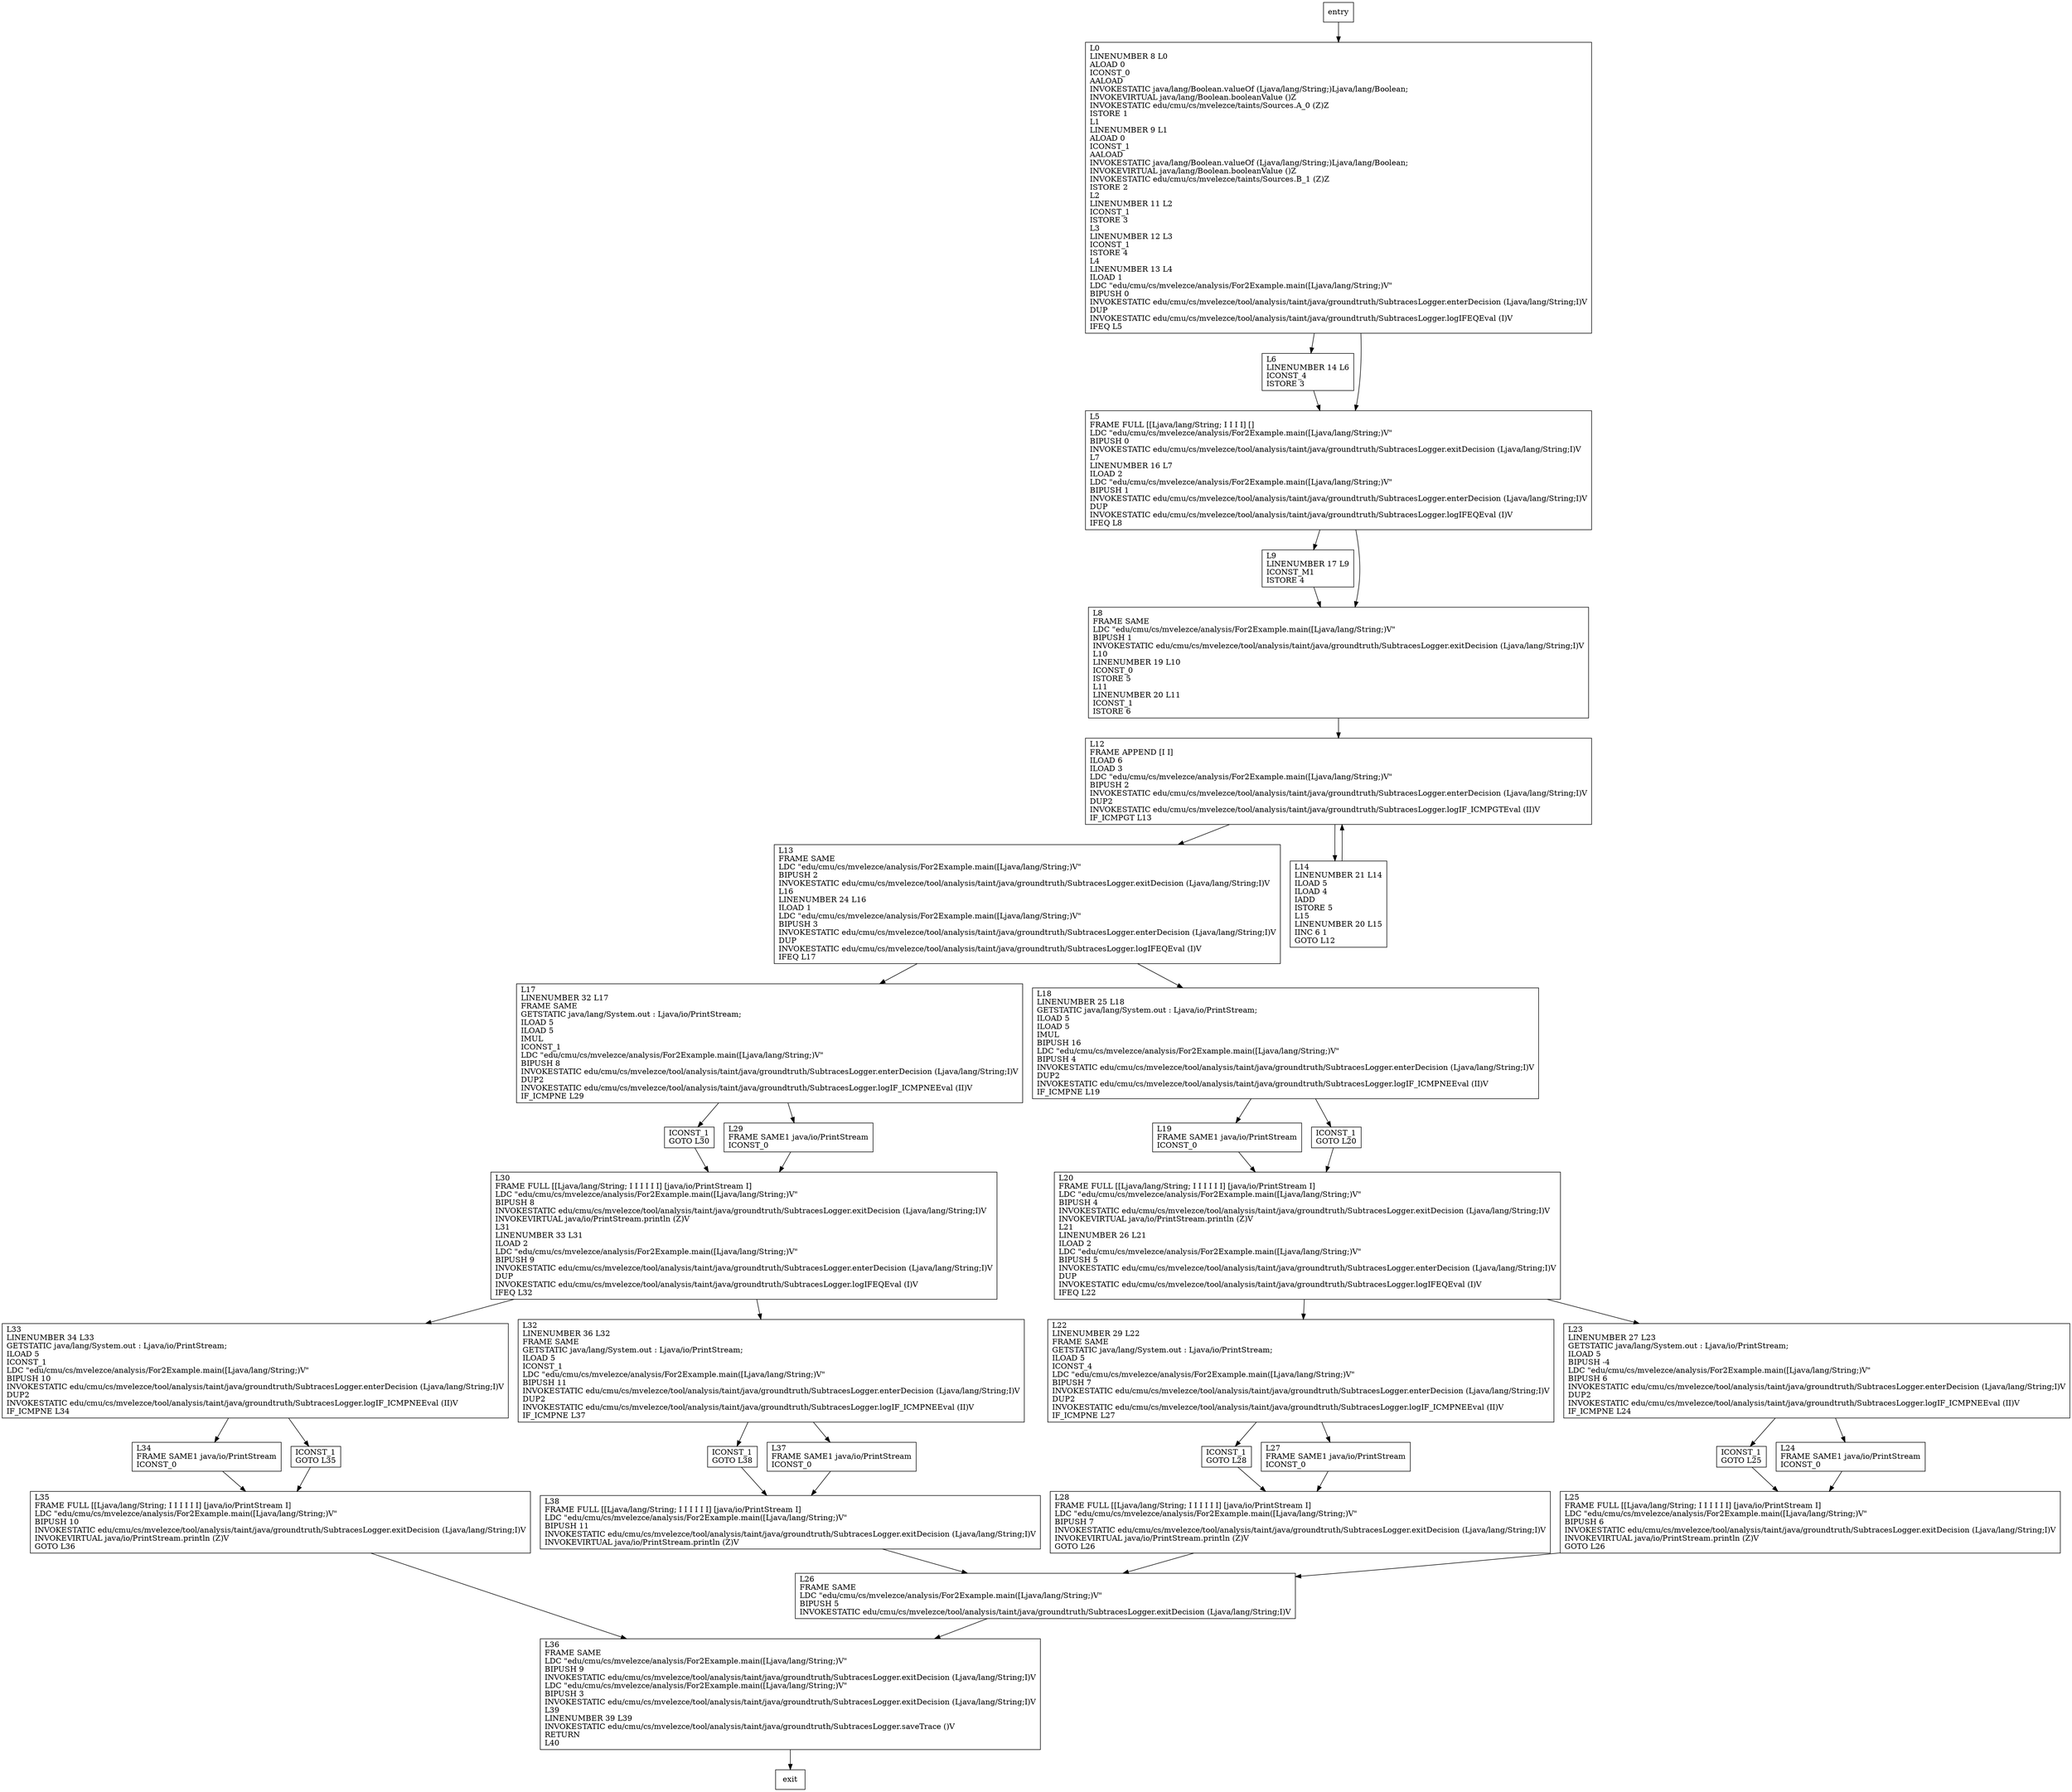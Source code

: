 digraph main {
node [shape=record];
179612254 [label="L6\lLINENUMBER 14 L6\lICONST_4\lISTORE 3\l"];
444380068 [label="L9\lLINENUMBER 17 L9\lICONST_M1\lISTORE 4\l"];
311765759 [label="L25\lFRAME FULL [[Ljava/lang/String; I I I I I I] [java/io/PrintStream I]\lLDC \"edu/cmu/cs/mvelezce/analysis/For2Example.main([Ljava/lang/String;)V\"\lBIPUSH 6\lINVOKESTATIC edu/cmu/cs/mvelezce/tool/analysis/taint/java/groundtruth/SubtracesLogger.exitDecision (Ljava/lang/String;I)V\lINVOKEVIRTUAL java/io/PrintStream.println (Z)V\lGOTO L26\l"];
1665967079 [label="L5\lFRAME FULL [[Ljava/lang/String; I I I I] []\lLDC \"edu/cmu/cs/mvelezce/analysis/For2Example.main([Ljava/lang/String;)V\"\lBIPUSH 0\lINVOKESTATIC edu/cmu/cs/mvelezce/tool/analysis/taint/java/groundtruth/SubtracesLogger.exitDecision (Ljava/lang/String;I)V\lL7\lLINENUMBER 16 L7\lILOAD 2\lLDC \"edu/cmu/cs/mvelezce/analysis/For2Example.main([Ljava/lang/String;)V\"\lBIPUSH 1\lINVOKESTATIC edu/cmu/cs/mvelezce/tool/analysis/taint/java/groundtruth/SubtracesLogger.enterDecision (Ljava/lang/String;I)V\lDUP\lINVOKESTATIC edu/cmu/cs/mvelezce/tool/analysis/taint/java/groundtruth/SubtracesLogger.logIFEQEval (I)V\lIFEQ L8\l"];
1651831324 [label="L17\lLINENUMBER 32 L17\lFRAME SAME\lGETSTATIC java/lang/System.out : Ljava/io/PrintStream;\lILOAD 5\lILOAD 5\lIMUL\lICONST_1\lLDC \"edu/cmu/cs/mvelezce/analysis/For2Example.main([Ljava/lang/String;)V\"\lBIPUSH 8\lINVOKESTATIC edu/cmu/cs/mvelezce/tool/analysis/taint/java/groundtruth/SubtracesLogger.enterDecision (Ljava/lang/String;I)V\lDUP2\lINVOKESTATIC edu/cmu/cs/mvelezce/tool/analysis/taint/java/groundtruth/SubtracesLogger.logIF_ICMPNEEval (II)V\lIF_ICMPNE L29\l"];
493519750 [label="L13\lFRAME SAME\lLDC \"edu/cmu/cs/mvelezce/analysis/For2Example.main([Ljava/lang/String;)V\"\lBIPUSH 2\lINVOKESTATIC edu/cmu/cs/mvelezce/tool/analysis/taint/java/groundtruth/SubtracesLogger.exitDecision (Ljava/lang/String;I)V\lL16\lLINENUMBER 24 L16\lILOAD 1\lLDC \"edu/cmu/cs/mvelezce/analysis/For2Example.main([Ljava/lang/String;)V\"\lBIPUSH 3\lINVOKESTATIC edu/cmu/cs/mvelezce/tool/analysis/taint/java/groundtruth/SubtracesLogger.enterDecision (Ljava/lang/String;I)V\lDUP\lINVOKESTATIC edu/cmu/cs/mvelezce/tool/analysis/taint/java/groundtruth/SubtracesLogger.logIFEQEval (I)V\lIFEQ L17\l"];
2325213 [label="L19\lFRAME SAME1 java/io/PrintStream\lICONST_0\l"];
382788897 [label="L0\lLINENUMBER 8 L0\lALOAD 0\lICONST_0\lAALOAD\lINVOKESTATIC java/lang/Boolean.valueOf (Ljava/lang/String;)Ljava/lang/Boolean;\lINVOKEVIRTUAL java/lang/Boolean.booleanValue ()Z\lINVOKESTATIC edu/cmu/cs/mvelezce/taints/Sources.A_0 (Z)Z\lISTORE 1\lL1\lLINENUMBER 9 L1\lALOAD 0\lICONST_1\lAALOAD\lINVOKESTATIC java/lang/Boolean.valueOf (Ljava/lang/String;)Ljava/lang/Boolean;\lINVOKEVIRTUAL java/lang/Boolean.booleanValue ()Z\lINVOKESTATIC edu/cmu/cs/mvelezce/taints/Sources.B_1 (Z)Z\lISTORE 2\lL2\lLINENUMBER 11 L2\lICONST_1\lISTORE 3\lL3\lLINENUMBER 12 L3\lICONST_1\lISTORE 4\lL4\lLINENUMBER 13 L4\lILOAD 1\lLDC \"edu/cmu/cs/mvelezce/analysis/For2Example.main([Ljava/lang/String;)V\"\lBIPUSH 0\lINVOKESTATIC edu/cmu/cs/mvelezce/tool/analysis/taint/java/groundtruth/SubtracesLogger.enterDecision (Ljava/lang/String;I)V\lDUP\lINVOKESTATIC edu/cmu/cs/mvelezce/tool/analysis/taint/java/groundtruth/SubtracesLogger.logIFEQEval (I)V\lIFEQ L5\l"];
472479895 [label="L12\lFRAME APPEND [I I]\lILOAD 6\lILOAD 3\lLDC \"edu/cmu/cs/mvelezce/analysis/For2Example.main([Ljava/lang/String;)V\"\lBIPUSH 2\lINVOKESTATIC edu/cmu/cs/mvelezce/tool/analysis/taint/java/groundtruth/SubtracesLogger.enterDecision (Ljava/lang/String;I)V\lDUP2\lINVOKESTATIC edu/cmu/cs/mvelezce/tool/analysis/taint/java/groundtruth/SubtracesLogger.logIF_ICMPGTEval (II)V\lIF_ICMPGT L13\l"];
870369046 [label="L14\lLINENUMBER 21 L14\lILOAD 5\lILOAD 4\lIADD\lISTORE 5\lL15\lLINENUMBER 20 L15\lIINC 6 1\lGOTO L12\l"];
786669171 [label="L36\lFRAME SAME\lLDC \"edu/cmu/cs/mvelezce/analysis/For2Example.main([Ljava/lang/String;)V\"\lBIPUSH 9\lINVOKESTATIC edu/cmu/cs/mvelezce/tool/analysis/taint/java/groundtruth/SubtracesLogger.exitDecision (Ljava/lang/String;I)V\lLDC \"edu/cmu/cs/mvelezce/analysis/For2Example.main([Ljava/lang/String;)V\"\lBIPUSH 3\lINVOKESTATIC edu/cmu/cs/mvelezce/tool/analysis/taint/java/groundtruth/SubtracesLogger.exitDecision (Ljava/lang/String;I)V\lL39\lLINENUMBER 39 L39\lINVOKESTATIC edu/cmu/cs/mvelezce/tool/analysis/taint/java/groundtruth/SubtracesLogger.saveTrace ()V\lRETURN\lL40\l"];
2136347897 [label="L32\lLINENUMBER 36 L32\lFRAME SAME\lGETSTATIC java/lang/System.out : Ljava/io/PrintStream;\lILOAD 5\lICONST_1\lLDC \"edu/cmu/cs/mvelezce/analysis/For2Example.main([Ljava/lang/String;)V\"\lBIPUSH 11\lINVOKESTATIC edu/cmu/cs/mvelezce/tool/analysis/taint/java/groundtruth/SubtracesLogger.enterDecision (Ljava/lang/String;I)V\lDUP2\lINVOKESTATIC edu/cmu/cs/mvelezce/tool/analysis/taint/java/groundtruth/SubtracesLogger.logIF_ICMPNEEval (II)V\lIF_ICMPNE L37\l"];
2022290617 [label="ICONST_1\lGOTO L25\l"];
1744423762 [label="ICONST_1\lGOTO L38\l"];
1422262786 [label="L22\lLINENUMBER 29 L22\lFRAME SAME\lGETSTATIC java/lang/System.out : Ljava/io/PrintStream;\lILOAD 5\lICONST_4\lLDC \"edu/cmu/cs/mvelezce/analysis/For2Example.main([Ljava/lang/String;)V\"\lBIPUSH 7\lINVOKESTATIC edu/cmu/cs/mvelezce/tool/analysis/taint/java/groundtruth/SubtracesLogger.enterDecision (Ljava/lang/String;I)V\lDUP2\lINVOKESTATIC edu/cmu/cs/mvelezce/tool/analysis/taint/java/groundtruth/SubtracesLogger.logIF_ICMPNEEval (II)V\lIF_ICMPNE L27\l"];
48143526 [label="L38\lFRAME FULL [[Ljava/lang/String; I I I I I I] [java/io/PrintStream I]\lLDC \"edu/cmu/cs/mvelezce/analysis/For2Example.main([Ljava/lang/String;)V\"\lBIPUSH 11\lINVOKESTATIC edu/cmu/cs/mvelezce/tool/analysis/taint/java/groundtruth/SubtracesLogger.exitDecision (Ljava/lang/String;I)V\lINVOKEVIRTUAL java/io/PrintStream.println (Z)V\l"];
1493274349 [label="L26\lFRAME SAME\lLDC \"edu/cmu/cs/mvelezce/analysis/For2Example.main([Ljava/lang/String;)V\"\lBIPUSH 5\lINVOKESTATIC edu/cmu/cs/mvelezce/tool/analysis/taint/java/groundtruth/SubtracesLogger.exitDecision (Ljava/lang/String;I)V\l"];
185906698 [label="L8\lFRAME SAME\lLDC \"edu/cmu/cs/mvelezce/analysis/For2Example.main([Ljava/lang/String;)V\"\lBIPUSH 1\lINVOKESTATIC edu/cmu/cs/mvelezce/tool/analysis/taint/java/groundtruth/SubtracesLogger.exitDecision (Ljava/lang/String;I)V\lL10\lLINENUMBER 19 L10\lICONST_0\lISTORE 5\lL11\lLINENUMBER 20 L11\lICONST_1\lISTORE 6\l"];
902742789 [label="L18\lLINENUMBER 25 L18\lGETSTATIC java/lang/System.out : Ljava/io/PrintStream;\lILOAD 5\lILOAD 5\lIMUL\lBIPUSH 16\lLDC \"edu/cmu/cs/mvelezce/analysis/For2Example.main([Ljava/lang/String;)V\"\lBIPUSH 4\lINVOKESTATIC edu/cmu/cs/mvelezce/tool/analysis/taint/java/groundtruth/SubtracesLogger.enterDecision (Ljava/lang/String;I)V\lDUP2\lINVOKESTATIC edu/cmu/cs/mvelezce/tool/analysis/taint/java/groundtruth/SubtracesLogger.logIF_ICMPNEEval (II)V\lIF_ICMPNE L19\l"];
1816073816 [label="L34\lFRAME SAME1 java/io/PrintStream\lICONST_0\l"];
1336437944 [label="L23\lLINENUMBER 27 L23\lGETSTATIC java/lang/System.out : Ljava/io/PrintStream;\lILOAD 5\lBIPUSH -4\lLDC \"edu/cmu/cs/mvelezce/analysis/For2Example.main([Ljava/lang/String;)V\"\lBIPUSH 6\lINVOKESTATIC edu/cmu/cs/mvelezce/tool/analysis/taint/java/groundtruth/SubtracesLogger.enterDecision (Ljava/lang/String;I)V\lDUP2\lINVOKESTATIC edu/cmu/cs/mvelezce/tool/analysis/taint/java/groundtruth/SubtracesLogger.logIF_ICMPNEEval (II)V\lIF_ICMPNE L24\l"];
1990720701 [label="ICONST_1\lGOTO L28\l"];
224738881 [label="ICONST_1\lGOTO L30\l"];
1226616812 [label="ICONST_1\lGOTO L20\l"];
213729473 [label="L20\lFRAME FULL [[Ljava/lang/String; I I I I I I] [java/io/PrintStream I]\lLDC \"edu/cmu/cs/mvelezce/analysis/For2Example.main([Ljava/lang/String;)V\"\lBIPUSH 4\lINVOKESTATIC edu/cmu/cs/mvelezce/tool/analysis/taint/java/groundtruth/SubtracesLogger.exitDecision (Ljava/lang/String;I)V\lINVOKEVIRTUAL java/io/PrintStream.println (Z)V\lL21\lLINENUMBER 26 L21\lILOAD 2\lLDC \"edu/cmu/cs/mvelezce/analysis/For2Example.main([Ljava/lang/String;)V\"\lBIPUSH 5\lINVOKESTATIC edu/cmu/cs/mvelezce/tool/analysis/taint/java/groundtruth/SubtracesLogger.enterDecision (Ljava/lang/String;I)V\lDUP\lINVOKESTATIC edu/cmu/cs/mvelezce/tool/analysis/taint/java/groundtruth/SubtracesLogger.logIFEQEval (I)V\lIFEQ L22\l"];
286169474 [label="ICONST_1\lGOTO L35\l"];
1935707824 [label="L37\lFRAME SAME1 java/io/PrintStream\lICONST_0\l"];
508844065 [label="L24\lFRAME SAME1 java/io/PrintStream\lICONST_0\l"];
1208794670 [label="L33\lLINENUMBER 34 L33\lGETSTATIC java/lang/System.out : Ljava/io/PrintStream;\lILOAD 5\lICONST_1\lLDC \"edu/cmu/cs/mvelezce/analysis/For2Example.main([Ljava/lang/String;)V\"\lBIPUSH 10\lINVOKESTATIC edu/cmu/cs/mvelezce/tool/analysis/taint/java/groundtruth/SubtracesLogger.enterDecision (Ljava/lang/String;I)V\lDUP2\lINVOKESTATIC edu/cmu/cs/mvelezce/tool/analysis/taint/java/groundtruth/SubtracesLogger.logIF_ICMPNEEval (II)V\lIF_ICMPNE L34\l"];
1588635270 [label="L35\lFRAME FULL [[Ljava/lang/String; I I I I I I] [java/io/PrintStream I]\lLDC \"edu/cmu/cs/mvelezce/analysis/For2Example.main([Ljava/lang/String;)V\"\lBIPUSH 10\lINVOKESTATIC edu/cmu/cs/mvelezce/tool/analysis/taint/java/groundtruth/SubtracesLogger.exitDecision (Ljava/lang/String;I)V\lINVOKEVIRTUAL java/io/PrintStream.println (Z)V\lGOTO L36\l"];
997770883 [label="L30\lFRAME FULL [[Ljava/lang/String; I I I I I I] [java/io/PrintStream I]\lLDC \"edu/cmu/cs/mvelezce/analysis/For2Example.main([Ljava/lang/String;)V\"\lBIPUSH 8\lINVOKESTATIC edu/cmu/cs/mvelezce/tool/analysis/taint/java/groundtruth/SubtracesLogger.exitDecision (Ljava/lang/String;I)V\lINVOKEVIRTUAL java/io/PrintStream.println (Z)V\lL31\lLINENUMBER 33 L31\lILOAD 2\lLDC \"edu/cmu/cs/mvelezce/analysis/For2Example.main([Ljava/lang/String;)V\"\lBIPUSH 9\lINVOKESTATIC edu/cmu/cs/mvelezce/tool/analysis/taint/java/groundtruth/SubtracesLogger.enterDecision (Ljava/lang/String;I)V\lDUP\lINVOKESTATIC edu/cmu/cs/mvelezce/tool/analysis/taint/java/groundtruth/SubtracesLogger.logIFEQEval (I)V\lIFEQ L32\l"];
1128178348 [label="L27\lFRAME SAME1 java/io/PrintStream\lICONST_0\l"];
2140635066 [label="L28\lFRAME FULL [[Ljava/lang/String; I I I I I I] [java/io/PrintStream I]\lLDC \"edu/cmu/cs/mvelezce/analysis/For2Example.main([Ljava/lang/String;)V\"\lBIPUSH 7\lINVOKESTATIC edu/cmu/cs/mvelezce/tool/analysis/taint/java/groundtruth/SubtracesLogger.exitDecision (Ljava/lang/String;I)V\lINVOKEVIRTUAL java/io/PrintStream.println (Z)V\lGOTO L26\l"];
1148088421 [label="L29\lFRAME SAME1 java/io/PrintStream\lICONST_0\l"];
entry;
exit;
179612254 -> 1665967079;
444380068 -> 185906698;
311765759 -> 1493274349;
1665967079 -> 444380068;
1665967079 -> 185906698;
1651831324 -> 224738881;
1651831324 -> 1148088421;
493519750 -> 1651831324;
493519750 -> 902742789;
2325213 -> 213729473;
382788897 -> 179612254;
382788897 -> 1665967079;
472479895 -> 870369046;
472479895 -> 493519750;
870369046 -> 472479895;
786669171 -> exit;
2136347897 -> 1935707824;
2136347897 -> 1744423762;
2022290617 -> 311765759;
1744423762 -> 48143526;
1422262786 -> 1128178348;
1422262786 -> 1990720701;
48143526 -> 1493274349;
1493274349 -> 786669171;
185906698 -> 472479895;
902742789 -> 2325213;
902742789 -> 1226616812;
1816073816 -> 1588635270;
1336437944 -> 508844065;
1336437944 -> 2022290617;
1990720701 -> 2140635066;
224738881 -> 997770883;
1226616812 -> 213729473;
213729473 -> 1422262786;
213729473 -> 1336437944;
286169474 -> 1588635270;
1935707824 -> 48143526;
508844065 -> 311765759;
entry -> 382788897;
1208794670 -> 1816073816;
1208794670 -> 286169474;
1588635270 -> 786669171;
997770883 -> 1208794670;
997770883 -> 2136347897;
1128178348 -> 2140635066;
2140635066 -> 1493274349;
1148088421 -> 997770883;
}
